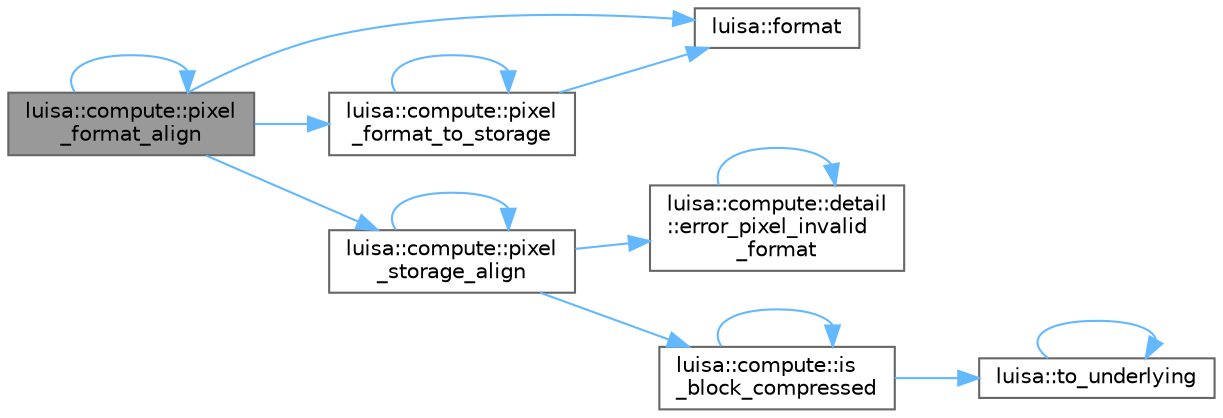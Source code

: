 digraph "luisa::compute::pixel_format_align"
{
 // LATEX_PDF_SIZE
  bgcolor="transparent";
  edge [fontname=Helvetica,fontsize=10,labelfontname=Helvetica,labelfontsize=10];
  node [fontname=Helvetica,fontsize=10,shape=box,height=0.2,width=0.4];
  rankdir="LR";
  Node1 [id="Node000001",label="luisa::compute::pixel\l_format_align",height=0.2,width=0.4,color="gray40", fillcolor="grey60", style="filled", fontcolor="black",tooltip=" "];
  Node1 -> Node2 [id="edge14_Node000001_Node000002",color="steelblue1",style="solid",tooltip=" "];
  Node2 [id="Node000002",label="luisa::format",height=0.2,width=0.4,color="grey40", fillcolor="white", style="filled",URL="$namespaceluisa.html#a29940ad11211d4d4c364461e2d6fa4e5",tooltip=" "];
  Node1 -> Node1 [id="edge15_Node000001_Node000001",color="steelblue1",style="solid",tooltip=" "];
  Node1 -> Node3 [id="edge16_Node000001_Node000003",color="steelblue1",style="solid",tooltip=" "];
  Node3 [id="Node000003",label="luisa::compute::pixel\l_format_to_storage",height=0.2,width=0.4,color="grey40", fillcolor="white", style="filled",URL="$namespaceluisa_1_1compute.html#a5858effef050543da45fa7e5aa737fb9",tooltip=" "];
  Node3 -> Node2 [id="edge17_Node000003_Node000002",color="steelblue1",style="solid",tooltip=" "];
  Node3 -> Node3 [id="edge18_Node000003_Node000003",color="steelblue1",style="solid",tooltip=" "];
  Node1 -> Node4 [id="edge19_Node000001_Node000004",color="steelblue1",style="solid",tooltip=" "];
  Node4 [id="Node000004",label="luisa::compute::pixel\l_storage_align",height=0.2,width=0.4,color="grey40", fillcolor="white", style="filled",URL="$namespaceluisa_1_1compute.html#a291112b15c858c2217a8ccfb868c888a",tooltip=" "];
  Node4 -> Node5 [id="edge20_Node000004_Node000005",color="steelblue1",style="solid",tooltip=" "];
  Node5 [id="Node000005",label="luisa::compute::detail\l::error_pixel_invalid\l_format",height=0.2,width=0.4,color="grey40", fillcolor="white", style="filled",URL="$namespaceluisa_1_1compute_1_1detail.html#a84075a71c3b99cf97a6f4474a9a4929f",tooltip=" "];
  Node5 -> Node5 [id="edge21_Node000005_Node000005",color="steelblue1",style="solid",tooltip=" "];
  Node4 -> Node6 [id="edge22_Node000004_Node000006",color="steelblue1",style="solid",tooltip=" "];
  Node6 [id="Node000006",label="luisa::compute::is\l_block_compressed",height=0.2,width=0.4,color="grey40", fillcolor="white", style="filled",URL="$namespaceluisa_1_1compute.html#a3d22a25a6e0b973f08f871884bc9bec1",tooltip=" "];
  Node6 -> Node6 [id="edge23_Node000006_Node000006",color="steelblue1",style="solid",tooltip=" "];
  Node6 -> Node7 [id="edge24_Node000006_Node000007",color="steelblue1",style="solid",tooltip=" "];
  Node7 [id="Node000007",label="luisa::to_underlying",height=0.2,width=0.4,color="grey40", fillcolor="white", style="filled",URL="$namespaceluisa.html#a0c046ef018b52d4f486c2626a6410148",tooltip=" "];
  Node7 -> Node7 [id="edge25_Node000007_Node000007",color="steelblue1",style="solid",tooltip=" "];
  Node4 -> Node4 [id="edge26_Node000004_Node000004",color="steelblue1",style="solid",tooltip=" "];
}
